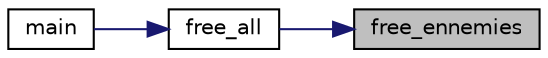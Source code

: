 digraph "free_ennemies"
{
 // LATEX_PDF_SIZE
  edge [fontname="Helvetica",fontsize="10",labelfontname="Helvetica",labelfontsize="10"];
  node [fontname="Helvetica",fontsize="10",shape=record];
  rankdir="RL";
  Node1 [label="free_ennemies",height=0.2,width=0.4,color="black", fillcolor="grey75", style="filled", fontcolor="black",tooltip="Function that free the ennemies structure."];
  Node1 -> Node2 [dir="back",color="midnightblue",fontsize="10",style="solid",fontname="Helvetica"];
  Node2 [label="free_all",height=0.2,width=0.4,color="black", fillcolor="white", style="filled",URL="$game_8h.html#a6b50e23eddbe57f7651401f352707dce",tooltip="Function that coordinate the free of all the structure."];
  Node2 -> Node3 [dir="back",color="midnightblue",fontsize="10",style="solid",fontname="Helvetica"];
  Node3 [label="main",height=0.2,width=0.4,color="black", fillcolor="white", style="filled",URL="$main_8c.html#abf9e6b7e6f15df4b525a2e7705ba3089",tooltip="Main function of the project contain the game loop."];
}
